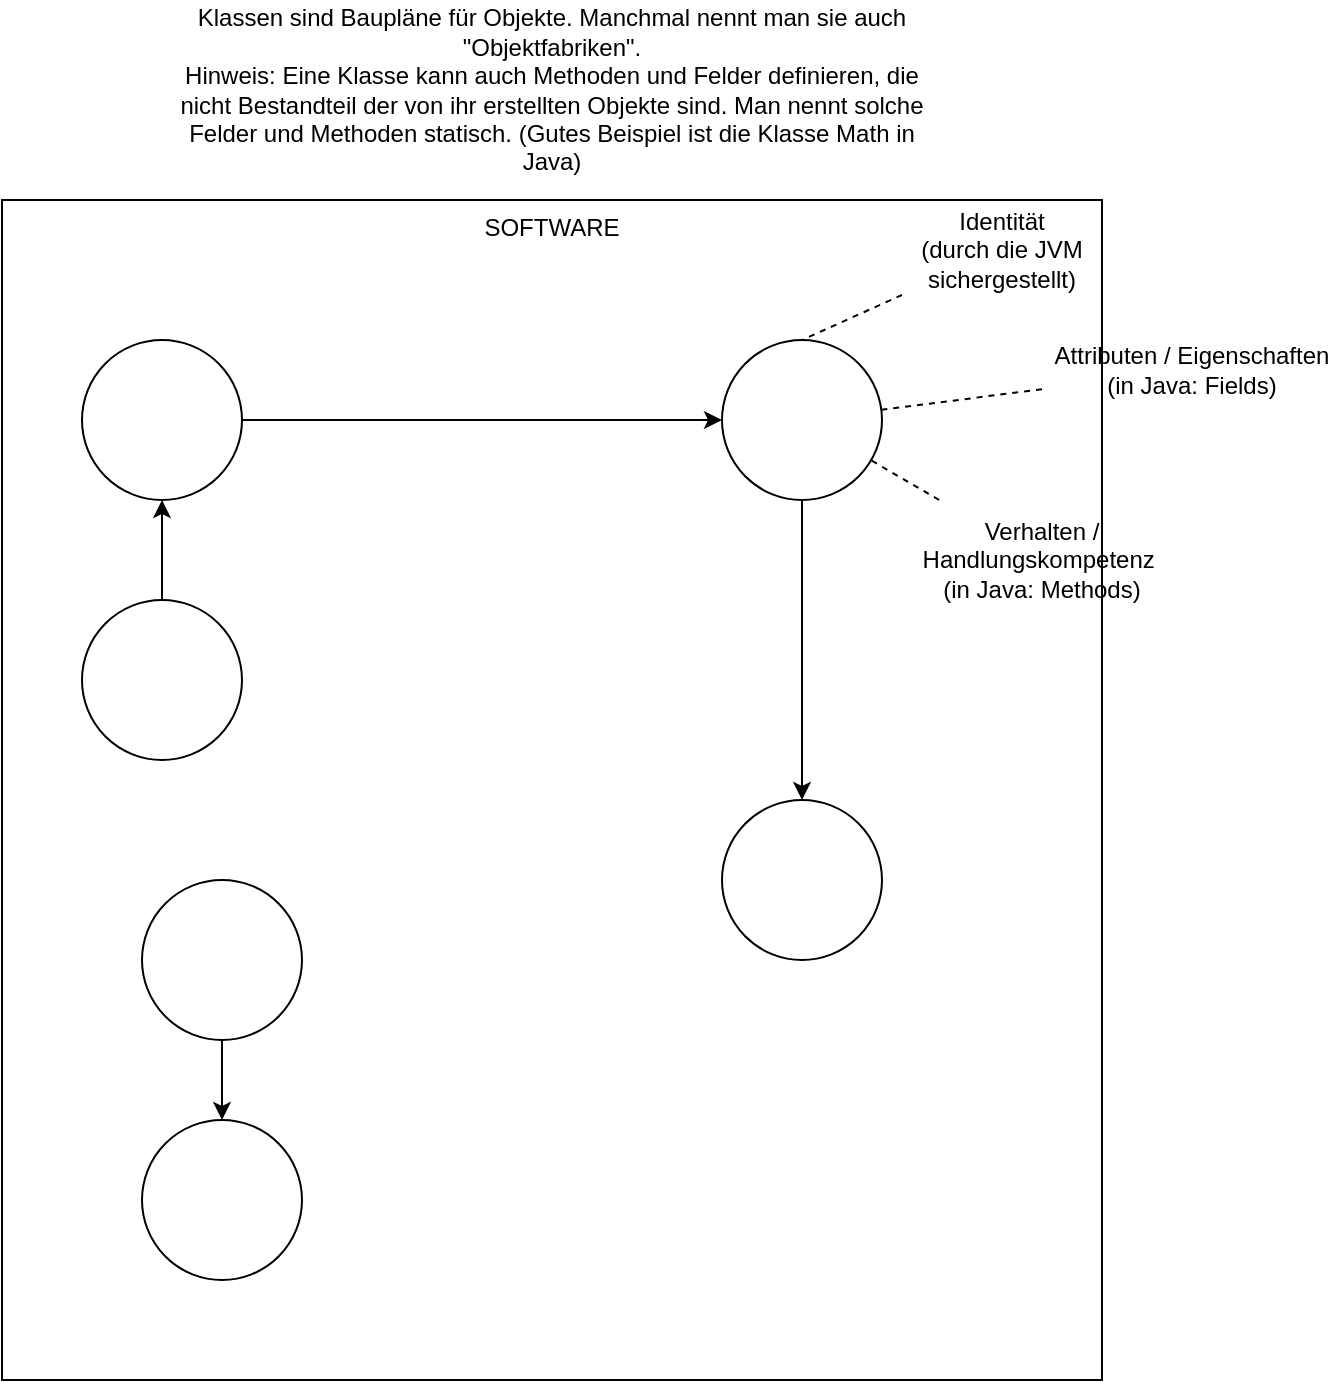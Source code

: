 <mxfile version="24.7.8">
  <diagram name="Seite-1" id="VDYuLSGpiqh_mkbvwCtC">
    <mxGraphModel dx="819" dy="482" grid="1" gridSize="10" guides="1" tooltips="1" connect="1" arrows="1" fold="1" page="1" pageScale="1" pageWidth="827" pageHeight="1169" math="0" shadow="0">
      <root>
        <mxCell id="0" />
        <mxCell id="1" parent="0" />
        <mxCell id="Aicl-OooxuoP1UyodAbv-2" value="SOFTWARE" style="rounded=0;whiteSpace=wrap;html=1;verticalAlign=top;" vertex="1" parent="1">
          <mxGeometry x="110" y="280" width="550" height="590" as="geometry" />
        </mxCell>
        <mxCell id="Aicl-OooxuoP1UyodAbv-6" style="edgeStyle=orthogonalEdgeStyle;rounded=0;orthogonalLoop=1;jettySize=auto;html=1;" edge="1" parent="1" source="Aicl-OooxuoP1UyodAbv-1" target="Aicl-OooxuoP1UyodAbv-3">
          <mxGeometry relative="1" as="geometry" />
        </mxCell>
        <mxCell id="Aicl-OooxuoP1UyodAbv-1" value="" style="ellipse;whiteSpace=wrap;html=1;aspect=fixed;" vertex="1" parent="1">
          <mxGeometry x="150" y="350" width="80" height="80" as="geometry" />
        </mxCell>
        <mxCell id="Aicl-OooxuoP1UyodAbv-7" style="edgeStyle=orthogonalEdgeStyle;rounded=0;orthogonalLoop=1;jettySize=auto;html=1;" edge="1" parent="1" source="Aicl-OooxuoP1UyodAbv-3" target="Aicl-OooxuoP1UyodAbv-4">
          <mxGeometry relative="1" as="geometry" />
        </mxCell>
        <mxCell id="Aicl-OooxuoP1UyodAbv-3" value="" style="ellipse;whiteSpace=wrap;html=1;aspect=fixed;" vertex="1" parent="1">
          <mxGeometry x="470" y="350" width="80" height="80" as="geometry" />
        </mxCell>
        <mxCell id="Aicl-OooxuoP1UyodAbv-4" value="" style="ellipse;whiteSpace=wrap;html=1;aspect=fixed;" vertex="1" parent="1">
          <mxGeometry x="470" y="580" width="80" height="80" as="geometry" />
        </mxCell>
        <mxCell id="Aicl-OooxuoP1UyodAbv-11" style="edgeStyle=orthogonalEdgeStyle;rounded=0;orthogonalLoop=1;jettySize=auto;html=1;" edge="1" parent="1" source="Aicl-OooxuoP1UyodAbv-5" target="Aicl-OooxuoP1UyodAbv-10">
          <mxGeometry relative="1" as="geometry" />
        </mxCell>
        <mxCell id="Aicl-OooxuoP1UyodAbv-5" value="" style="ellipse;whiteSpace=wrap;html=1;aspect=fixed;" vertex="1" parent="1">
          <mxGeometry x="180" y="620" width="80" height="80" as="geometry" />
        </mxCell>
        <mxCell id="Aicl-OooxuoP1UyodAbv-9" style="edgeStyle=orthogonalEdgeStyle;rounded=0;orthogonalLoop=1;jettySize=auto;html=1;" edge="1" parent="1" source="Aicl-OooxuoP1UyodAbv-8" target="Aicl-OooxuoP1UyodAbv-1">
          <mxGeometry relative="1" as="geometry" />
        </mxCell>
        <mxCell id="Aicl-OooxuoP1UyodAbv-8" value="" style="ellipse;whiteSpace=wrap;html=1;aspect=fixed;" vertex="1" parent="1">
          <mxGeometry x="150" y="480" width="80" height="80" as="geometry" />
        </mxCell>
        <mxCell id="Aicl-OooxuoP1UyodAbv-10" value="" style="ellipse;whiteSpace=wrap;html=1;aspect=fixed;" vertex="1" parent="1">
          <mxGeometry x="180" y="740" width="80" height="80" as="geometry" />
        </mxCell>
        <mxCell id="Aicl-OooxuoP1UyodAbv-16" style="rounded=0;orthogonalLoop=1;jettySize=auto;html=1;entryX=0.5;entryY=0;entryDx=0;entryDy=0;dashed=1;endArrow=none;endFill=0;" edge="1" parent="1" source="Aicl-OooxuoP1UyodAbv-12" target="Aicl-OooxuoP1UyodAbv-3">
          <mxGeometry relative="1" as="geometry" />
        </mxCell>
        <mxCell id="Aicl-OooxuoP1UyodAbv-12" value="Identität&lt;div&gt;(durch die JVM sichergestellt)&lt;/div&gt;" style="text;html=1;align=center;verticalAlign=middle;whiteSpace=wrap;rounded=0;" vertex="1" parent="1">
          <mxGeometry x="560" y="270" width="100" height="70" as="geometry" />
        </mxCell>
        <mxCell id="Aicl-OooxuoP1UyodAbv-17" style="edgeStyle=none;shape=connector;rounded=0;orthogonalLoop=1;jettySize=auto;html=1;dashed=1;strokeColor=default;align=center;verticalAlign=middle;fontFamily=Helvetica;fontSize=11;fontColor=default;labelBackgroundColor=default;endArrow=none;endFill=0;" edge="1" parent="1" source="Aicl-OooxuoP1UyodAbv-13" target="Aicl-OooxuoP1UyodAbv-3">
          <mxGeometry relative="1" as="geometry" />
        </mxCell>
        <mxCell id="Aicl-OooxuoP1UyodAbv-13" value="Attributen / Eigenschaften&lt;div&gt;(in Java: Fields)&lt;/div&gt;" style="text;html=1;align=center;verticalAlign=middle;whiteSpace=wrap;rounded=0;" vertex="1" parent="1">
          <mxGeometry x="630" y="340" width="150" height="50" as="geometry" />
        </mxCell>
        <mxCell id="Aicl-OooxuoP1UyodAbv-18" style="edgeStyle=none;shape=connector;rounded=0;orthogonalLoop=1;jettySize=auto;html=1;dashed=1;strokeColor=default;align=center;verticalAlign=middle;fontFamily=Helvetica;fontSize=11;fontColor=default;labelBackgroundColor=default;endArrow=none;endFill=0;" edge="1" parent="1" source="Aicl-OooxuoP1UyodAbv-14" target="Aicl-OooxuoP1UyodAbv-3">
          <mxGeometry relative="1" as="geometry" />
        </mxCell>
        <mxCell id="Aicl-OooxuoP1UyodAbv-14" value="Verhalten / Handlungskompetenz&amp;nbsp;&lt;div&gt;(in Java: Methods)&lt;/div&gt;" style="text;html=1;align=center;verticalAlign=middle;whiteSpace=wrap;rounded=0;" vertex="1" parent="1">
          <mxGeometry x="570" y="430" width="120" height="60" as="geometry" />
        </mxCell>
        <mxCell id="Aicl-OooxuoP1UyodAbv-15" value="Klassen sind Baupläne für Objekte. Manchmal nennt man sie auch &quot;Objektfabriken&quot;.&lt;div&gt;Hinweis: Eine Klasse kann auch Methoden und Felder definieren, die nicht Bestandteil der von ihr erstellten Objekte sind. Man nennt solche Felder und Methoden statisch. (Gutes Beispiel ist die Klasse Math in Java)&lt;/div&gt;" style="text;html=1;align=center;verticalAlign=middle;whiteSpace=wrap;rounded=0;" vertex="1" parent="1">
          <mxGeometry x="190" y="180" width="390" height="90" as="geometry" />
        </mxCell>
      </root>
    </mxGraphModel>
  </diagram>
</mxfile>
